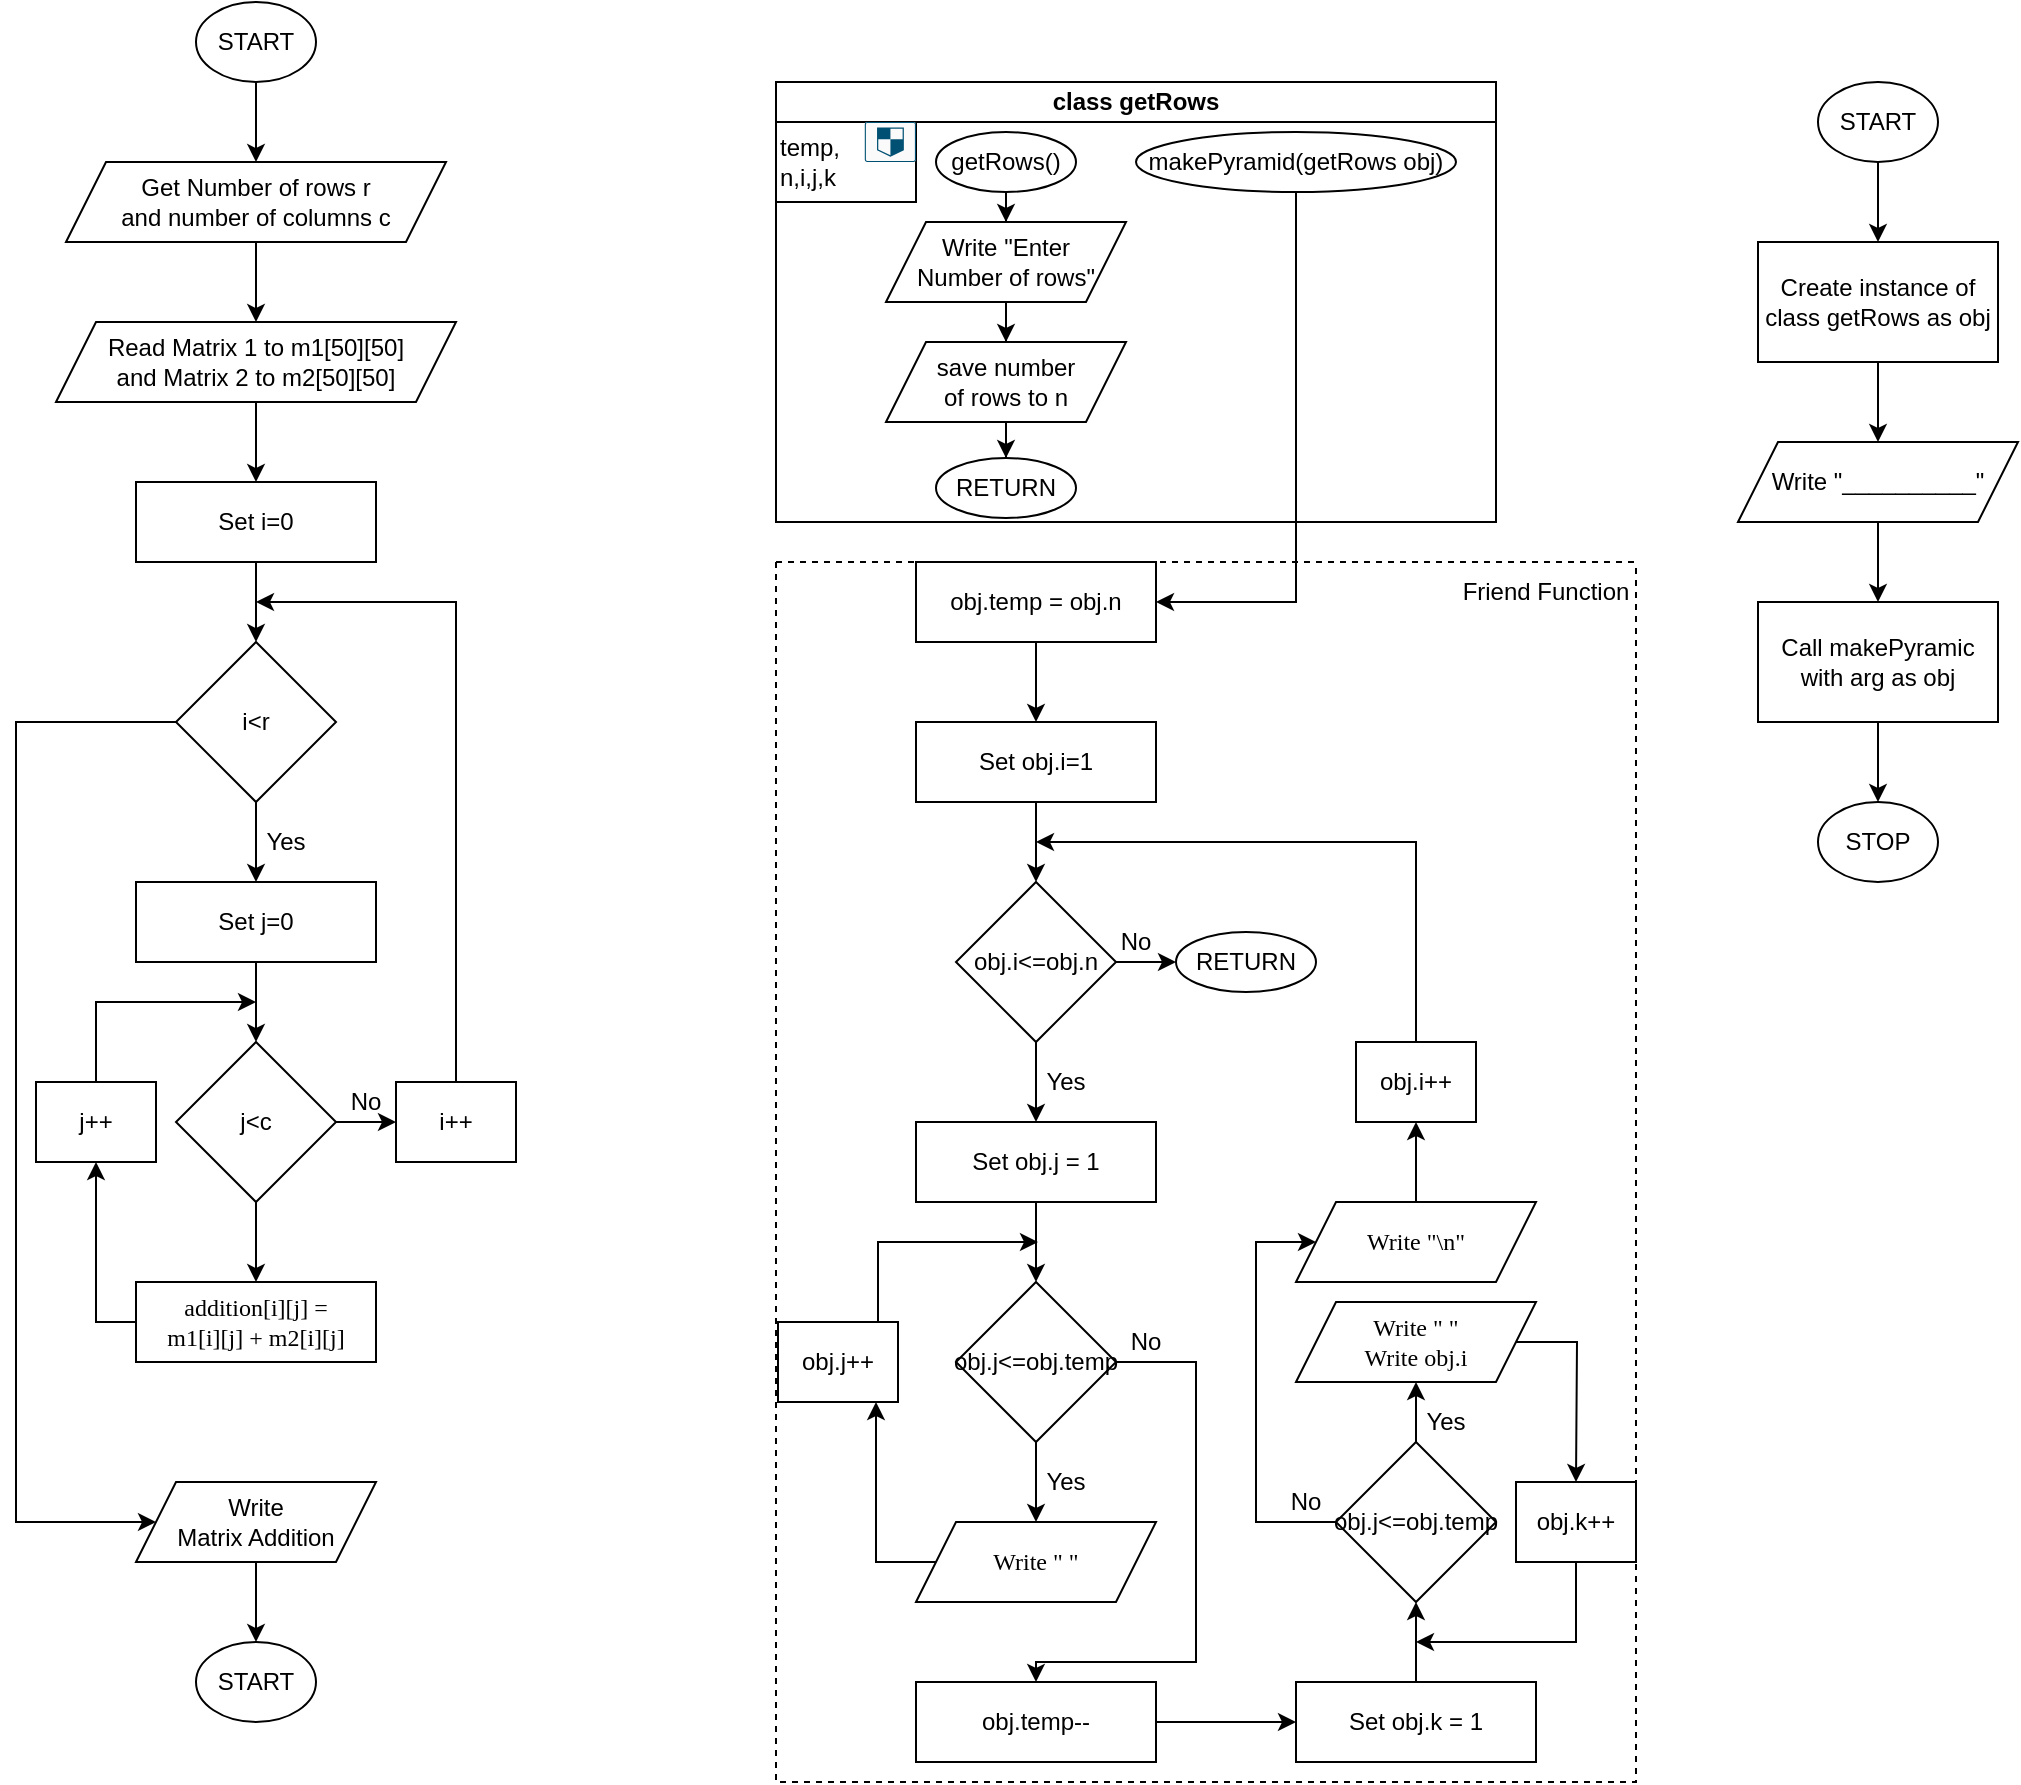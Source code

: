 <mxfile version="20.5.3" type="device"><diagram id="C5RBs43oDa-KdzZeNtuy" name="Page-1"><mxGraphModel dx="1038" dy="571" grid="1" gridSize="10" guides="1" tooltips="1" connect="1" arrows="1" fold="1" page="1" pageScale="1" pageWidth="827" pageHeight="1169" math="0" shadow="0"><root><mxCell id="WIyWlLk6GJQsqaUBKTNV-0"/><mxCell id="WIyWlLk6GJQsqaUBKTNV-1" parent="WIyWlLk6GJQsqaUBKTNV-0"/><mxCell id="3d6RcZkgtLgcgJ63Y3SI-1" value="" style="edgeStyle=orthogonalEdgeStyle;rounded=0;orthogonalLoop=1;jettySize=auto;html=1;fontSize=12;" edge="1" parent="WIyWlLk6GJQsqaUBKTNV-1" source="3d6RcZkgtLgcgJ63Y3SI-0"><mxGeometry relative="1" as="geometry"><mxPoint x="220" y="80" as="targetPoint"/></mxGeometry></mxCell><mxCell id="3d6RcZkgtLgcgJ63Y3SI-0" value="START" style="ellipse;whiteSpace=wrap;html=1;fontSize=12;" vertex="1" parent="WIyWlLk6GJQsqaUBKTNV-1"><mxGeometry x="190" width="60" height="40" as="geometry"/></mxCell><mxCell id="3d6RcZkgtLgcgJ63Y3SI-6" value="" style="edgeStyle=orthogonalEdgeStyle;rounded=0;orthogonalLoop=1;jettySize=auto;html=1;fontSize=12;" edge="1" parent="WIyWlLk6GJQsqaUBKTNV-1" source="3d6RcZkgtLgcgJ63Y3SI-2" target="3d6RcZkgtLgcgJ63Y3SI-5"><mxGeometry relative="1" as="geometry"/></mxCell><mxCell id="3d6RcZkgtLgcgJ63Y3SI-2" value="&lt;font style=&quot;font-size: 12px;&quot;&gt;Get Number of rows r &lt;br style=&quot;font-size: 12px;&quot;&gt;and number of columns c&lt;/font&gt;" style="shape=parallelogram;perimeter=parallelogramPerimeter;whiteSpace=wrap;html=1;fixedSize=1;fontSize=12;" vertex="1" parent="WIyWlLk6GJQsqaUBKTNV-1"><mxGeometry x="125" y="80" width="190" height="40" as="geometry"/></mxCell><mxCell id="3d6RcZkgtLgcgJ63Y3SI-10" value="" style="edgeStyle=orthogonalEdgeStyle;rounded=0;orthogonalLoop=1;jettySize=auto;html=1;fontSize=12;" edge="1" parent="WIyWlLk6GJQsqaUBKTNV-1" source="3d6RcZkgtLgcgJ63Y3SI-5" target="3d6RcZkgtLgcgJ63Y3SI-9"><mxGeometry relative="1" as="geometry"/></mxCell><mxCell id="3d6RcZkgtLgcgJ63Y3SI-5" value="&lt;font style=&quot;font-size: 12px;&quot;&gt;Read Matrix 1 to m1[50][50]&lt;br style=&quot;font-size: 12px;&quot;&gt;and Matrix 2 to m2[50][50]&lt;/font&gt;" style="shape=parallelogram;perimeter=parallelogramPerimeter;whiteSpace=wrap;html=1;fixedSize=1;fontSize=12;" vertex="1" parent="WIyWlLk6GJQsqaUBKTNV-1"><mxGeometry x="120" y="160" width="200" height="40" as="geometry"/></mxCell><mxCell id="3d6RcZkgtLgcgJ63Y3SI-12" value="" style="edgeStyle=orthogonalEdgeStyle;rounded=0;orthogonalLoop=1;jettySize=auto;html=1;fontSize=12;" edge="1" parent="WIyWlLk6GJQsqaUBKTNV-1" source="3d6RcZkgtLgcgJ63Y3SI-9" target="3d6RcZkgtLgcgJ63Y3SI-11"><mxGeometry relative="1" as="geometry"/></mxCell><mxCell id="3d6RcZkgtLgcgJ63Y3SI-9" value="&lt;font style=&quot;font-size: 12px;&quot;&gt;Set i=0&lt;/font&gt;" style="whiteSpace=wrap;html=1;fontSize=12;" vertex="1" parent="WIyWlLk6GJQsqaUBKTNV-1"><mxGeometry x="160" y="240" width="120" height="40" as="geometry"/></mxCell><mxCell id="3d6RcZkgtLgcgJ63Y3SI-22" value="" style="edgeStyle=orthogonalEdgeStyle;rounded=0;orthogonalLoop=1;jettySize=auto;html=1;fontSize=12;" edge="1" parent="WIyWlLk6GJQsqaUBKTNV-1" source="3d6RcZkgtLgcgJ63Y3SI-11" target="3d6RcZkgtLgcgJ63Y3SI-21"><mxGeometry relative="1" as="geometry"/></mxCell><mxCell id="3d6RcZkgtLgcgJ63Y3SI-29" value="" style="edgeStyle=orthogonalEdgeStyle;rounded=0;orthogonalLoop=1;jettySize=auto;html=1;fontSize=12;entryX=0;entryY=0.5;entryDx=0;entryDy=0;" edge="1" parent="WIyWlLk6GJQsqaUBKTNV-1" source="3d6RcZkgtLgcgJ63Y3SI-11" target="3d6RcZkgtLgcgJ63Y3SI-31"><mxGeometry relative="1" as="geometry"><mxPoint x="160" y="760" as="targetPoint"/><Array as="points"><mxPoint x="100" y="360"/><mxPoint x="100" y="760"/></Array></mxGeometry></mxCell><mxCell id="3d6RcZkgtLgcgJ63Y3SI-11" value="&lt;font style=&quot;font-size: 12px;&quot;&gt;i&amp;lt;r&lt;/font&gt;" style="rhombus;whiteSpace=wrap;html=1;fontSize=12;" vertex="1" parent="WIyWlLk6GJQsqaUBKTNV-1"><mxGeometry x="180" y="320" width="80" height="80" as="geometry"/></mxCell><mxCell id="3d6RcZkgtLgcgJ63Y3SI-16" value="" style="edgeStyle=orthogonalEdgeStyle;rounded=0;orthogonalLoop=1;jettySize=auto;html=1;fontSize=12;" edge="1" parent="WIyWlLk6GJQsqaUBKTNV-1" source="3d6RcZkgtLgcgJ63Y3SI-13" target="3d6RcZkgtLgcgJ63Y3SI-15"><mxGeometry relative="1" as="geometry"/></mxCell><mxCell id="3d6RcZkgtLgcgJ63Y3SI-26" value="" style="edgeStyle=orthogonalEdgeStyle;rounded=0;orthogonalLoop=1;jettySize=auto;html=1;fontSize=12;" edge="1" parent="WIyWlLk6GJQsqaUBKTNV-1" source="3d6RcZkgtLgcgJ63Y3SI-13" target="3d6RcZkgtLgcgJ63Y3SI-25"><mxGeometry relative="1" as="geometry"/></mxCell><mxCell id="3d6RcZkgtLgcgJ63Y3SI-13" value="&lt;font style=&quot;font-size: 12px;&quot;&gt;j&amp;lt;c&lt;/font&gt;" style="rhombus;whiteSpace=wrap;html=1;fontSize=12;" vertex="1" parent="WIyWlLk6GJQsqaUBKTNV-1"><mxGeometry x="180" y="520" width="80" height="80" as="geometry"/></mxCell><mxCell id="3d6RcZkgtLgcgJ63Y3SI-17" style="edgeStyle=orthogonalEdgeStyle;rounded=0;orthogonalLoop=1;jettySize=auto;html=1;fontSize=12;" edge="1" parent="WIyWlLk6GJQsqaUBKTNV-1" source="3d6RcZkgtLgcgJ63Y3SI-15"><mxGeometry relative="1" as="geometry"><mxPoint x="220" y="300" as="targetPoint"/><Array as="points"><mxPoint x="320" y="300"/></Array></mxGeometry></mxCell><mxCell id="3d6RcZkgtLgcgJ63Y3SI-15" value="&lt;font style=&quot;font-size: 12px;&quot;&gt;i++&lt;/font&gt;" style="whiteSpace=wrap;html=1;fontSize=12;" vertex="1" parent="WIyWlLk6GJQsqaUBKTNV-1"><mxGeometry x="290" y="540" width="60" height="40" as="geometry"/></mxCell><mxCell id="3d6RcZkgtLgcgJ63Y3SI-18" value="No" style="text;html=1;strokeColor=none;fillColor=none;align=center;verticalAlign=middle;whiteSpace=wrap;rounded=0;fontSize=12;" vertex="1" parent="WIyWlLk6GJQsqaUBKTNV-1"><mxGeometry x="250" y="540" width="50" height="20" as="geometry"/></mxCell><mxCell id="3d6RcZkgtLgcgJ63Y3SI-19" value="Yes" style="text;html=1;strokeColor=none;fillColor=none;align=center;verticalAlign=middle;whiteSpace=wrap;rounded=0;fontSize=12;" vertex="1" parent="WIyWlLk6GJQsqaUBKTNV-1"><mxGeometry x="210" y="410" width="50" height="20" as="geometry"/></mxCell><mxCell id="3d6RcZkgtLgcgJ63Y3SI-24" style="edgeStyle=orthogonalEdgeStyle;rounded=0;orthogonalLoop=1;jettySize=auto;html=1;fontSize=12;" edge="1" parent="WIyWlLk6GJQsqaUBKTNV-1" source="3d6RcZkgtLgcgJ63Y3SI-21" target="3d6RcZkgtLgcgJ63Y3SI-13"><mxGeometry relative="1" as="geometry"/></mxCell><mxCell id="3d6RcZkgtLgcgJ63Y3SI-21" value="Set j=0" style="rounded=0;whiteSpace=wrap;html=1;fontSize=12;" vertex="1" parent="WIyWlLk6GJQsqaUBKTNV-1"><mxGeometry x="160" y="440" width="120" height="40" as="geometry"/></mxCell><mxCell id="3d6RcZkgtLgcgJ63Y3SI-87" style="edgeStyle=orthogonalEdgeStyle;rounded=0;orthogonalLoop=1;jettySize=auto;html=1;entryX=0.5;entryY=1;entryDx=0;entryDy=0;fontSize=12;" edge="1" parent="WIyWlLk6GJQsqaUBKTNV-1" source="3d6RcZkgtLgcgJ63Y3SI-25" target="3d6RcZkgtLgcgJ63Y3SI-86"><mxGeometry relative="1" as="geometry"><Array as="points"><mxPoint x="140" y="660"/></Array></mxGeometry></mxCell><mxCell id="3d6RcZkgtLgcgJ63Y3SI-25" value="&lt;span style=&quot;font-family: &amp;quot;Times New Roman&amp;quot;, serif; font-size: 12px;&quot; lang=&quot;EN-IN&quot;&gt;&lt;font style=&quot;font-size: 12px;&quot;&gt;addition[i][j] =&lt;br style=&quot;font-size: 12px;&quot;&gt;m1[i][j] + m2[i][j]&lt;/font&gt;&lt;/span&gt;" style="whiteSpace=wrap;html=1;fontSize=12;" vertex="1" parent="WIyWlLk6GJQsqaUBKTNV-1"><mxGeometry x="160" y="640" width="120" height="40" as="geometry"/></mxCell><mxCell id="3d6RcZkgtLgcgJ63Y3SI-92" value="" style="edgeStyle=orthogonalEdgeStyle;rounded=0;orthogonalLoop=1;jettySize=auto;html=1;fontSize=12;" edge="1" parent="WIyWlLk6GJQsqaUBKTNV-1" source="3d6RcZkgtLgcgJ63Y3SI-31" target="3d6RcZkgtLgcgJ63Y3SI-91"><mxGeometry relative="1" as="geometry"/></mxCell><mxCell id="3d6RcZkgtLgcgJ63Y3SI-31" value="Write &lt;br style=&quot;font-size: 12px;&quot;&gt;Matrix Addition" style="shape=parallelogram;perimeter=parallelogramPerimeter;whiteSpace=wrap;html=1;fixedSize=1;fontSize=12;" vertex="1" parent="WIyWlLk6GJQsqaUBKTNV-1"><mxGeometry x="160" y="740" width="120" height="40" as="geometry"/></mxCell><mxCell id="3d6RcZkgtLgcgJ63Y3SI-135" value="" style="edgeStyle=orthogonalEdgeStyle;rounded=0;orthogonalLoop=1;jettySize=auto;html=1;fontSize=12;" edge="1" parent="WIyWlLk6GJQsqaUBKTNV-1" source="3d6RcZkgtLgcgJ63Y3SI-53" target="3d6RcZkgtLgcgJ63Y3SI-134"><mxGeometry relative="1" as="geometry"/></mxCell><mxCell id="3d6RcZkgtLgcgJ63Y3SI-53" value="START" style="ellipse;whiteSpace=wrap;html=1;fontSize=12;" vertex="1" parent="WIyWlLk6GJQsqaUBKTNV-1"><mxGeometry x="1001" y="40" width="60" height="40" as="geometry"/></mxCell><mxCell id="3d6RcZkgtLgcgJ63Y3SI-54" value="class getRows" style="swimlane;whiteSpace=wrap;html=1;fontSize=12;startSize=20;" vertex="1" parent="WIyWlLk6GJQsqaUBKTNV-1"><mxGeometry x="480" y="40" width="360" height="220" as="geometry"><mxRectangle x="60" y="60" width="140" height="30" as="alternateBounds"/></mxGeometry></mxCell><mxCell id="3d6RcZkgtLgcgJ63Y3SI-55" value="temp,&lt;br style=&quot;font-size: 12px;&quot;&gt;n,i,j,k" style="rounded=0;whiteSpace=wrap;html=1;fontSize=12;align=left;" vertex="1" parent="3d6RcZkgtLgcgJ63Y3SI-54"><mxGeometry y="20" width="70" height="40" as="geometry"/></mxCell><mxCell id="3d6RcZkgtLgcgJ63Y3SI-56" value="" style="sketch=0;points=[[0.015,0.015,0],[0.985,0.015,0],[0.985,0.985,0],[0.015,0.985,0],[0.25,0,0],[0.5,0,0],[0.75,0,0],[1,0.25,0],[1,0.5,0],[1,0.75,0],[0.75,1,0],[0.5,1,0],[0.25,1,0],[0,0.75,0],[0,0.5,0],[0,0.25,0]];verticalLabelPosition=bottom;html=1;verticalAlign=top;aspect=fixed;align=center;pointerEvents=1;shape=mxgraph.cisco19.rect;prIcon=shield;fillColor=#FAFAFA;strokeColor=#005073;fontSize=12;" vertex="1" parent="3d6RcZkgtLgcgJ63Y3SI-54"><mxGeometry x="44.4" y="20" width="25.6" height="20" as="geometry"/></mxCell><mxCell id="3d6RcZkgtLgcgJ63Y3SI-57" value="" style="edgeStyle=orthogonalEdgeStyle;rounded=0;orthogonalLoop=1;jettySize=auto;html=1;fontSize=12;" edge="1" parent="3d6RcZkgtLgcgJ63Y3SI-54" source="3d6RcZkgtLgcgJ63Y3SI-58" target="3d6RcZkgtLgcgJ63Y3SI-60"><mxGeometry relative="1" as="geometry"/></mxCell><mxCell id="3d6RcZkgtLgcgJ63Y3SI-58" value="getRows()" style="ellipse;whiteSpace=wrap;html=1;fontSize=12;" vertex="1" parent="3d6RcZkgtLgcgJ63Y3SI-54"><mxGeometry x="80" y="25" width="70" height="30" as="geometry"/></mxCell><mxCell id="3d6RcZkgtLgcgJ63Y3SI-59" value="" style="edgeStyle=orthogonalEdgeStyle;rounded=0;orthogonalLoop=1;jettySize=auto;html=1;fontSize=12;" edge="1" parent="3d6RcZkgtLgcgJ63Y3SI-54" source="3d6RcZkgtLgcgJ63Y3SI-60" target="3d6RcZkgtLgcgJ63Y3SI-61"><mxGeometry relative="1" as="geometry"/></mxCell><mxCell id="3d6RcZkgtLgcgJ63Y3SI-60" value="Write &quot;Enter &lt;br style=&quot;font-size: 12px;&quot;&gt;Number of rows&quot;" style="shape=parallelogram;perimeter=parallelogramPerimeter;whiteSpace=wrap;html=1;fixedSize=1;fontSize=12;" vertex="1" parent="3d6RcZkgtLgcgJ63Y3SI-54"><mxGeometry x="55" y="70" width="120" height="40" as="geometry"/></mxCell><mxCell id="3d6RcZkgtLgcgJ63Y3SI-130" style="edgeStyle=orthogonalEdgeStyle;rounded=0;orthogonalLoop=1;jettySize=auto;html=1;entryX=0.5;entryY=0;entryDx=0;entryDy=0;fontSize=12;" edge="1" parent="3d6RcZkgtLgcgJ63Y3SI-54" source="3d6RcZkgtLgcgJ63Y3SI-61" target="3d6RcZkgtLgcgJ63Y3SI-127"><mxGeometry relative="1" as="geometry"/></mxCell><mxCell id="3d6RcZkgtLgcgJ63Y3SI-61" value="save number &lt;br style=&quot;font-size: 12px;&quot;&gt;of rows to n" style="shape=parallelogram;perimeter=parallelogramPerimeter;whiteSpace=wrap;html=1;fixedSize=1;fontSize=12;" vertex="1" parent="3d6RcZkgtLgcgJ63Y3SI-54"><mxGeometry x="55" y="130" width="120" height="40" as="geometry"/></mxCell><mxCell id="3d6RcZkgtLgcgJ63Y3SI-62" value="makePyramid(getRows obj)" style="ellipse;whiteSpace=wrap;html=1;fontSize=12;" vertex="1" parent="3d6RcZkgtLgcgJ63Y3SI-54"><mxGeometry x="180" y="25" width="160" height="30" as="geometry"/></mxCell><mxCell id="3d6RcZkgtLgcgJ63Y3SI-127" value="RETURN" style="ellipse;whiteSpace=wrap;html=1;fontSize=12;" vertex="1" parent="3d6RcZkgtLgcgJ63Y3SI-54"><mxGeometry x="80" y="188" width="70" height="30" as="geometry"/></mxCell><mxCell id="3d6RcZkgtLgcgJ63Y3SI-63" style="edgeStyle=orthogonalEdgeStyle;rounded=0;orthogonalLoop=1;jettySize=auto;html=1;fontSize=12;" edge="1" parent="WIyWlLk6GJQsqaUBKTNV-1" source="3d6RcZkgtLgcgJ63Y3SI-62" target="3d6RcZkgtLgcgJ63Y3SI-65"><mxGeometry relative="1" as="geometry"><mxPoint x="920" y="120" as="targetPoint"/><Array as="points"><mxPoint x="740" y="110"/><mxPoint x="740" y="110"/></Array></mxGeometry></mxCell><mxCell id="3d6RcZkgtLgcgJ63Y3SI-64" value="" style="edgeStyle=orthogonalEdgeStyle;rounded=0;orthogonalLoop=1;jettySize=auto;html=1;fontSize=12;" edge="1" parent="WIyWlLk6GJQsqaUBKTNV-1" source="3d6RcZkgtLgcgJ63Y3SI-65"><mxGeometry relative="1" as="geometry"><mxPoint x="610" y="360" as="targetPoint"/></mxGeometry></mxCell><mxCell id="3d6RcZkgtLgcgJ63Y3SI-65" value="obj.temp = obj.n" style="rounded=0;whiteSpace=wrap;html=1;fontSize=12;" vertex="1" parent="WIyWlLk6GJQsqaUBKTNV-1"><mxGeometry x="550" y="280" width="120" height="40" as="geometry"/></mxCell><mxCell id="3d6RcZkgtLgcgJ63Y3SI-82" value="" style="edgeStyle=orthogonalEdgeStyle;rounded=0;orthogonalLoop=1;jettySize=auto;html=1;fontSize=12;" edge="1" parent="WIyWlLk6GJQsqaUBKTNV-1" source="3d6RcZkgtLgcgJ63Y3SI-67" target="3d6RcZkgtLgcgJ63Y3SI-79"><mxGeometry relative="1" as="geometry"/></mxCell><mxCell id="3d6RcZkgtLgcgJ63Y3SI-132" value="" style="edgeStyle=orthogonalEdgeStyle;rounded=0;orthogonalLoop=1;jettySize=auto;html=1;fontSize=12;" edge="1" parent="WIyWlLk6GJQsqaUBKTNV-1" source="3d6RcZkgtLgcgJ63Y3SI-67" target="3d6RcZkgtLgcgJ63Y3SI-131"><mxGeometry relative="1" as="geometry"/></mxCell><mxCell id="3d6RcZkgtLgcgJ63Y3SI-67" value="&lt;font style=&quot;font-size: 12px;&quot;&gt;obj.i&amp;lt;=obj.n&lt;/font&gt;" style="rhombus;whiteSpace=wrap;html=1;fontSize=12;" vertex="1" parent="WIyWlLk6GJQsqaUBKTNV-1"><mxGeometry x="570" y="440" width="80" height="80" as="geometry"/></mxCell><mxCell id="3d6RcZkgtLgcgJ63Y3SI-69" value="" style="edgeStyle=orthogonalEdgeStyle;rounded=0;orthogonalLoop=1;jettySize=auto;html=1;fontSize=12;" edge="1" parent="WIyWlLk6GJQsqaUBKTNV-1" source="3d6RcZkgtLgcgJ63Y3SI-68" target="3d6RcZkgtLgcgJ63Y3SI-67"><mxGeometry relative="1" as="geometry"/></mxCell><mxCell id="3d6RcZkgtLgcgJ63Y3SI-68" value="&lt;font style=&quot;font-size: 12px;&quot;&gt;Set obj.i=1&lt;/font&gt;" style="whiteSpace=wrap;html=1;fontSize=12;" vertex="1" parent="WIyWlLk6GJQsqaUBKTNV-1"><mxGeometry x="550" y="360" width="120" height="40" as="geometry"/></mxCell><mxCell id="3d6RcZkgtLgcgJ63Y3SI-73" value="" style="edgeStyle=orthogonalEdgeStyle;rounded=0;orthogonalLoop=1;jettySize=auto;html=1;fontSize=12;" edge="1" parent="WIyWlLk6GJQsqaUBKTNV-1" source="3d6RcZkgtLgcgJ63Y3SI-74" target="3d6RcZkgtLgcgJ63Y3SI-81"><mxGeometry relative="1" as="geometry"/></mxCell><mxCell id="3d6RcZkgtLgcgJ63Y3SI-102" style="edgeStyle=orthogonalEdgeStyle;rounded=0;orthogonalLoop=1;jettySize=auto;html=1;fontSize=12;" edge="1" parent="WIyWlLk6GJQsqaUBKTNV-1" source="3d6RcZkgtLgcgJ63Y3SI-74" target="3d6RcZkgtLgcgJ63Y3SI-103"><mxGeometry relative="1" as="geometry"><mxPoint x="610" y="830" as="targetPoint"/><Array as="points"><mxPoint x="690" y="680"/><mxPoint x="690" y="830"/></Array></mxGeometry></mxCell><mxCell id="3d6RcZkgtLgcgJ63Y3SI-74" value="&lt;font style=&quot;font-size: 12px;&quot;&gt;obj.j&amp;lt;=obj.temp&lt;/font&gt;" style="rhombus;whiteSpace=wrap;html=1;fontSize=12;" vertex="1" parent="WIyWlLk6GJQsqaUBKTNV-1"><mxGeometry x="570" y="640" width="80" height="80" as="geometry"/></mxCell><mxCell id="3d6RcZkgtLgcgJ63Y3SI-76" value="No" style="text;html=1;strokeColor=none;fillColor=none;align=center;verticalAlign=middle;whiteSpace=wrap;rounded=0;fontSize=12;" vertex="1" parent="WIyWlLk6GJQsqaUBKTNV-1"><mxGeometry x="640" y="660" width="50" height="20" as="geometry"/></mxCell><mxCell id="3d6RcZkgtLgcgJ63Y3SI-77" value="Yes" style="text;html=1;strokeColor=none;fillColor=none;align=center;verticalAlign=middle;whiteSpace=wrap;rounded=0;fontSize=12;" vertex="1" parent="WIyWlLk6GJQsqaUBKTNV-1"><mxGeometry x="600" y="530" width="50" height="20" as="geometry"/></mxCell><mxCell id="3d6RcZkgtLgcgJ63Y3SI-78" style="edgeStyle=orthogonalEdgeStyle;rounded=0;orthogonalLoop=1;jettySize=auto;html=1;fontSize=12;" edge="1" parent="WIyWlLk6GJQsqaUBKTNV-1" source="3d6RcZkgtLgcgJ63Y3SI-79" target="3d6RcZkgtLgcgJ63Y3SI-74"><mxGeometry relative="1" as="geometry"/></mxCell><mxCell id="3d6RcZkgtLgcgJ63Y3SI-79" value="Set obj.j = 1" style="rounded=0;whiteSpace=wrap;html=1;fontSize=12;" vertex="1" parent="WIyWlLk6GJQsqaUBKTNV-1"><mxGeometry x="550" y="560" width="120" height="40" as="geometry"/></mxCell><mxCell id="3d6RcZkgtLgcgJ63Y3SI-81" value="&lt;font face=&quot;Times New Roman, serif&quot; style=&quot;font-size: 12px;&quot;&gt;&lt;span style=&quot;font-size: 12px;&quot;&gt;Write &quot; &quot;&lt;/span&gt;&lt;/font&gt;" style="shape=parallelogram;perimeter=parallelogramPerimeter;whiteSpace=wrap;html=1;fixedSize=1;fontSize=12;" vertex="1" parent="WIyWlLk6GJQsqaUBKTNV-1"><mxGeometry x="550" y="760" width="120" height="40" as="geometry"/></mxCell><mxCell id="3d6RcZkgtLgcgJ63Y3SI-88" style="edgeStyle=orthogonalEdgeStyle;rounded=0;orthogonalLoop=1;jettySize=auto;html=1;fontSize=12;" edge="1" parent="WIyWlLk6GJQsqaUBKTNV-1" source="3d6RcZkgtLgcgJ63Y3SI-86"><mxGeometry relative="1" as="geometry"><mxPoint x="220" y="500" as="targetPoint"/><Array as="points"><mxPoint x="140" y="500"/></Array></mxGeometry></mxCell><mxCell id="3d6RcZkgtLgcgJ63Y3SI-86" value="&lt;font style=&quot;font-size: 12px;&quot;&gt;j++&lt;/font&gt;" style="whiteSpace=wrap;html=1;fontSize=12;" vertex="1" parent="WIyWlLk6GJQsqaUBKTNV-1"><mxGeometry x="110" y="540" width="60" height="40" as="geometry"/></mxCell><mxCell id="3d6RcZkgtLgcgJ63Y3SI-91" value="START" style="ellipse;whiteSpace=wrap;html=1;fontSize=12;" vertex="1" parent="WIyWlLk6GJQsqaUBKTNV-1"><mxGeometry x="190" y="820" width="60" height="40" as="geometry"/></mxCell><mxCell id="3d6RcZkgtLgcgJ63Y3SI-98" style="edgeStyle=orthogonalEdgeStyle;rounded=0;orthogonalLoop=1;jettySize=auto;html=1;fontSize=12;" edge="1" parent="WIyWlLk6GJQsqaUBKTNV-1"><mxGeometry relative="1" as="geometry"><mxPoint x="611" y="620" as="targetPoint"/><Array as="points"><mxPoint x="531" y="620"/></Array><mxPoint x="531" y="660" as="sourcePoint"/></mxGeometry></mxCell><mxCell id="3d6RcZkgtLgcgJ63Y3SI-99" value="&lt;font style=&quot;font-size: 12px;&quot;&gt;obj.j++&lt;/font&gt;" style="whiteSpace=wrap;html=1;fontSize=12;" vertex="1" parent="WIyWlLk6GJQsqaUBKTNV-1"><mxGeometry x="481" y="660" width="60" height="40" as="geometry"/></mxCell><mxCell id="3d6RcZkgtLgcgJ63Y3SI-100" style="edgeStyle=orthogonalEdgeStyle;rounded=0;orthogonalLoop=1;jettySize=auto;html=1;entryX=0.5;entryY=1;entryDx=0;entryDy=0;fontSize=12;exitX=0;exitY=0.5;exitDx=0;exitDy=0;" edge="1" parent="WIyWlLk6GJQsqaUBKTNV-1" source="3d6RcZkgtLgcgJ63Y3SI-81"><mxGeometry relative="1" as="geometry"><mxPoint x="550" y="780" as="sourcePoint"/><mxPoint x="530" y="700" as="targetPoint"/><Array as="points"><mxPoint x="530" y="780"/></Array></mxGeometry></mxCell><mxCell id="3d6RcZkgtLgcgJ63Y3SI-105" value="" style="edgeStyle=orthogonalEdgeStyle;rounded=0;orthogonalLoop=1;jettySize=auto;html=1;fontSize=12;" edge="1" parent="WIyWlLk6GJQsqaUBKTNV-1" source="3d6RcZkgtLgcgJ63Y3SI-103" target="3d6RcZkgtLgcgJ63Y3SI-104"><mxGeometry relative="1" as="geometry"/></mxCell><mxCell id="3d6RcZkgtLgcgJ63Y3SI-103" value="obj.temp--" style="rounded=0;whiteSpace=wrap;html=1;fontSize=12;" vertex="1" parent="WIyWlLk6GJQsqaUBKTNV-1"><mxGeometry x="550" y="840" width="120" height="40" as="geometry"/></mxCell><mxCell id="3d6RcZkgtLgcgJ63Y3SI-107" value="" style="edgeStyle=orthogonalEdgeStyle;rounded=0;orthogonalLoop=1;jettySize=auto;html=1;fontSize=12;" edge="1" parent="WIyWlLk6GJQsqaUBKTNV-1" source="3d6RcZkgtLgcgJ63Y3SI-104" target="3d6RcZkgtLgcgJ63Y3SI-106"><mxGeometry relative="1" as="geometry"/></mxCell><mxCell id="3d6RcZkgtLgcgJ63Y3SI-104" value="Set obj.k = 1" style="rounded=0;whiteSpace=wrap;html=1;fontSize=12;" vertex="1" parent="WIyWlLk6GJQsqaUBKTNV-1"><mxGeometry x="740" y="840" width="120" height="40" as="geometry"/></mxCell><mxCell id="3d6RcZkgtLgcgJ63Y3SI-109" value="" style="edgeStyle=orthogonalEdgeStyle;rounded=0;orthogonalLoop=1;jettySize=auto;html=1;fontSize=12;" edge="1" parent="WIyWlLk6GJQsqaUBKTNV-1" source="3d6RcZkgtLgcgJ63Y3SI-106" target="3d6RcZkgtLgcgJ63Y3SI-108"><mxGeometry relative="1" as="geometry"/></mxCell><mxCell id="3d6RcZkgtLgcgJ63Y3SI-114" style="edgeStyle=orthogonalEdgeStyle;rounded=0;orthogonalLoop=1;jettySize=auto;html=1;fontSize=12;entryX=0;entryY=0.5;entryDx=0;entryDy=0;" edge="1" parent="WIyWlLk6GJQsqaUBKTNV-1" source="3d6RcZkgtLgcgJ63Y3SI-106" target="3d6RcZkgtLgcgJ63Y3SI-115"><mxGeometry relative="1" as="geometry"><mxPoint x="740" y="620" as="targetPoint"/><Array as="points"><mxPoint x="720" y="760"/><mxPoint x="720" y="620"/></Array></mxGeometry></mxCell><mxCell id="3d6RcZkgtLgcgJ63Y3SI-106" value="&lt;font style=&quot;font-size: 12px;&quot;&gt;obj.j&amp;lt;=obj.temp&lt;/font&gt;" style="rhombus;whiteSpace=wrap;html=1;fontSize=12;" vertex="1" parent="WIyWlLk6GJQsqaUBKTNV-1"><mxGeometry x="760" y="720" width="80" height="80" as="geometry"/></mxCell><mxCell id="3d6RcZkgtLgcgJ63Y3SI-110" style="edgeStyle=orthogonalEdgeStyle;rounded=0;orthogonalLoop=1;jettySize=auto;html=1;fontSize=12;" edge="1" parent="WIyWlLk6GJQsqaUBKTNV-1" source="3d6RcZkgtLgcgJ63Y3SI-108"><mxGeometry relative="1" as="geometry"><mxPoint x="880" y="740" as="targetPoint"/></mxGeometry></mxCell><mxCell id="3d6RcZkgtLgcgJ63Y3SI-108" value="&lt;font face=&quot;Times New Roman, serif&quot;&gt;Write &quot; &quot;&lt;br&gt;Write obj.i&lt;/font&gt;" style="shape=parallelogram;perimeter=parallelogramPerimeter;whiteSpace=wrap;html=1;fixedSize=1;fontSize=12;" vertex="1" parent="WIyWlLk6GJQsqaUBKTNV-1"><mxGeometry x="740" y="650" width="120" height="40" as="geometry"/></mxCell><mxCell id="3d6RcZkgtLgcgJ63Y3SI-113" style="edgeStyle=orthogonalEdgeStyle;rounded=0;orthogonalLoop=1;jettySize=auto;html=1;fontSize=12;" edge="1" parent="WIyWlLk6GJQsqaUBKTNV-1" source="3d6RcZkgtLgcgJ63Y3SI-112"><mxGeometry relative="1" as="geometry"><mxPoint x="800" y="820" as="targetPoint"/><Array as="points"><mxPoint x="880" y="820"/></Array></mxGeometry></mxCell><mxCell id="3d6RcZkgtLgcgJ63Y3SI-112" value="&lt;font style=&quot;font-size: 12px;&quot;&gt;obj.k++&lt;/font&gt;" style="whiteSpace=wrap;html=1;fontSize=12;" vertex="1" parent="WIyWlLk6GJQsqaUBKTNV-1"><mxGeometry x="850" y="740" width="60" height="40" as="geometry"/></mxCell><mxCell id="3d6RcZkgtLgcgJ63Y3SI-119" value="" style="edgeStyle=orthogonalEdgeStyle;rounded=0;orthogonalLoop=1;jettySize=auto;html=1;fontSize=12;" edge="1" parent="WIyWlLk6GJQsqaUBKTNV-1" source="3d6RcZkgtLgcgJ63Y3SI-115" target="3d6RcZkgtLgcgJ63Y3SI-118"><mxGeometry relative="1" as="geometry"/></mxCell><mxCell id="3d6RcZkgtLgcgJ63Y3SI-115" value="&lt;font face=&quot;Times New Roman, serif&quot;&gt;Write &quot;\n&quot;&lt;/font&gt;" style="shape=parallelogram;perimeter=parallelogramPerimeter;whiteSpace=wrap;html=1;fixedSize=1;fontSize=12;" vertex="1" parent="WIyWlLk6GJQsqaUBKTNV-1"><mxGeometry x="740" y="600" width="120" height="40" as="geometry"/></mxCell><mxCell id="3d6RcZkgtLgcgJ63Y3SI-120" style="edgeStyle=orthogonalEdgeStyle;rounded=0;orthogonalLoop=1;jettySize=auto;html=1;fontSize=12;" edge="1" parent="WIyWlLk6GJQsqaUBKTNV-1" source="3d6RcZkgtLgcgJ63Y3SI-118"><mxGeometry relative="1" as="geometry"><mxPoint x="610" y="420" as="targetPoint"/><Array as="points"><mxPoint x="800" y="420"/></Array></mxGeometry></mxCell><mxCell id="3d6RcZkgtLgcgJ63Y3SI-118" value="&lt;font style=&quot;font-size: 12px;&quot;&gt;obj.i++&lt;/font&gt;" style="whiteSpace=wrap;html=1;fontSize=12;" vertex="1" parent="WIyWlLk6GJQsqaUBKTNV-1"><mxGeometry x="770" y="520" width="60" height="40" as="geometry"/></mxCell><mxCell id="3d6RcZkgtLgcgJ63Y3SI-121" value="Yes" style="text;html=1;strokeColor=none;fillColor=none;align=center;verticalAlign=middle;whiteSpace=wrap;rounded=0;fontSize=12;" vertex="1" parent="WIyWlLk6GJQsqaUBKTNV-1"><mxGeometry x="600" y="730" width="50" height="20" as="geometry"/></mxCell><mxCell id="3d6RcZkgtLgcgJ63Y3SI-122" value="Yes" style="text;html=1;strokeColor=none;fillColor=none;align=center;verticalAlign=middle;whiteSpace=wrap;rounded=0;fontSize=12;" vertex="1" parent="WIyWlLk6GJQsqaUBKTNV-1"><mxGeometry x="790" y="700" width="50" height="20" as="geometry"/></mxCell><mxCell id="3d6RcZkgtLgcgJ63Y3SI-123" value="No" style="text;html=1;strokeColor=none;fillColor=none;align=center;verticalAlign=middle;whiteSpace=wrap;rounded=0;fontSize=12;" vertex="1" parent="WIyWlLk6GJQsqaUBKTNV-1"><mxGeometry x="720" y="740" width="50" height="20" as="geometry"/></mxCell><mxCell id="3d6RcZkgtLgcgJ63Y3SI-124" value="No" style="text;html=1;strokeColor=none;fillColor=none;align=center;verticalAlign=middle;whiteSpace=wrap;rounded=0;fontSize=12;" vertex="1" parent="WIyWlLk6GJQsqaUBKTNV-1"><mxGeometry x="635" y="460" width="50" height="20" as="geometry"/></mxCell><mxCell id="3d6RcZkgtLgcgJ63Y3SI-131" value="RETURN" style="ellipse;whiteSpace=wrap;html=1;fontSize=12;" vertex="1" parent="WIyWlLk6GJQsqaUBKTNV-1"><mxGeometry x="680" y="465" width="70" height="30" as="geometry"/></mxCell><mxCell id="3d6RcZkgtLgcgJ63Y3SI-137" value="" style="edgeStyle=orthogonalEdgeStyle;rounded=0;orthogonalLoop=1;jettySize=auto;html=1;fontSize=12;" edge="1" parent="WIyWlLk6GJQsqaUBKTNV-1" source="3d6RcZkgtLgcgJ63Y3SI-134" target="3d6RcZkgtLgcgJ63Y3SI-136"><mxGeometry relative="1" as="geometry"/></mxCell><mxCell id="3d6RcZkgtLgcgJ63Y3SI-134" value="Create instance of class getRows as obj" style="whiteSpace=wrap;html=1;" vertex="1" parent="WIyWlLk6GJQsqaUBKTNV-1"><mxGeometry x="971" y="120" width="120" height="60" as="geometry"/></mxCell><mxCell id="3d6RcZkgtLgcgJ63Y3SI-139" value="" style="edgeStyle=orthogonalEdgeStyle;rounded=0;orthogonalLoop=1;jettySize=auto;html=1;fontSize=12;" edge="1" parent="WIyWlLk6GJQsqaUBKTNV-1" source="3d6RcZkgtLgcgJ63Y3SI-136" target="3d6RcZkgtLgcgJ63Y3SI-138"><mxGeometry relative="1" as="geometry"/></mxCell><mxCell id="3d6RcZkgtLgcgJ63Y3SI-136" value="Write &quot;__________&quot;" style="shape=parallelogram;perimeter=parallelogramPerimeter;whiteSpace=wrap;html=1;fixedSize=1;fontSize=12;" vertex="1" parent="WIyWlLk6GJQsqaUBKTNV-1"><mxGeometry x="961" y="220" width="140" height="40" as="geometry"/></mxCell><mxCell id="3d6RcZkgtLgcgJ63Y3SI-141" value="" style="edgeStyle=orthogonalEdgeStyle;rounded=0;orthogonalLoop=1;jettySize=auto;html=1;fontSize=12;" edge="1" parent="WIyWlLk6GJQsqaUBKTNV-1" source="3d6RcZkgtLgcgJ63Y3SI-138" target="3d6RcZkgtLgcgJ63Y3SI-140"><mxGeometry relative="1" as="geometry"/></mxCell><mxCell id="3d6RcZkgtLgcgJ63Y3SI-138" value="Call makePyramic with arg as obj" style="whiteSpace=wrap;html=1;" vertex="1" parent="WIyWlLk6GJQsqaUBKTNV-1"><mxGeometry x="971" y="300" width="120" height="60" as="geometry"/></mxCell><mxCell id="3d6RcZkgtLgcgJ63Y3SI-140" value="STOP" style="ellipse;whiteSpace=wrap;html=1;fontSize=12;" vertex="1" parent="WIyWlLk6GJQsqaUBKTNV-1"><mxGeometry x="1001" y="400" width="60" height="40" as="geometry"/></mxCell><mxCell id="3d6RcZkgtLgcgJ63Y3SI-142" value="" style="swimlane;startSize=0;fontSize=12;dashed=1;" vertex="1" parent="WIyWlLk6GJQsqaUBKTNV-1"><mxGeometry x="480" y="280" width="430" height="610" as="geometry"/></mxCell><mxCell id="3d6RcZkgtLgcgJ63Y3SI-143" value="Friend Function" style="text;html=1;strokeColor=none;fillColor=none;align=center;verticalAlign=middle;whiteSpace=wrap;rounded=0;dashed=1;fontSize=12;" vertex="1" parent="3d6RcZkgtLgcgJ63Y3SI-142"><mxGeometry x="340" width="90" height="30" as="geometry"/></mxCell></root></mxGraphModel></diagram></mxfile>